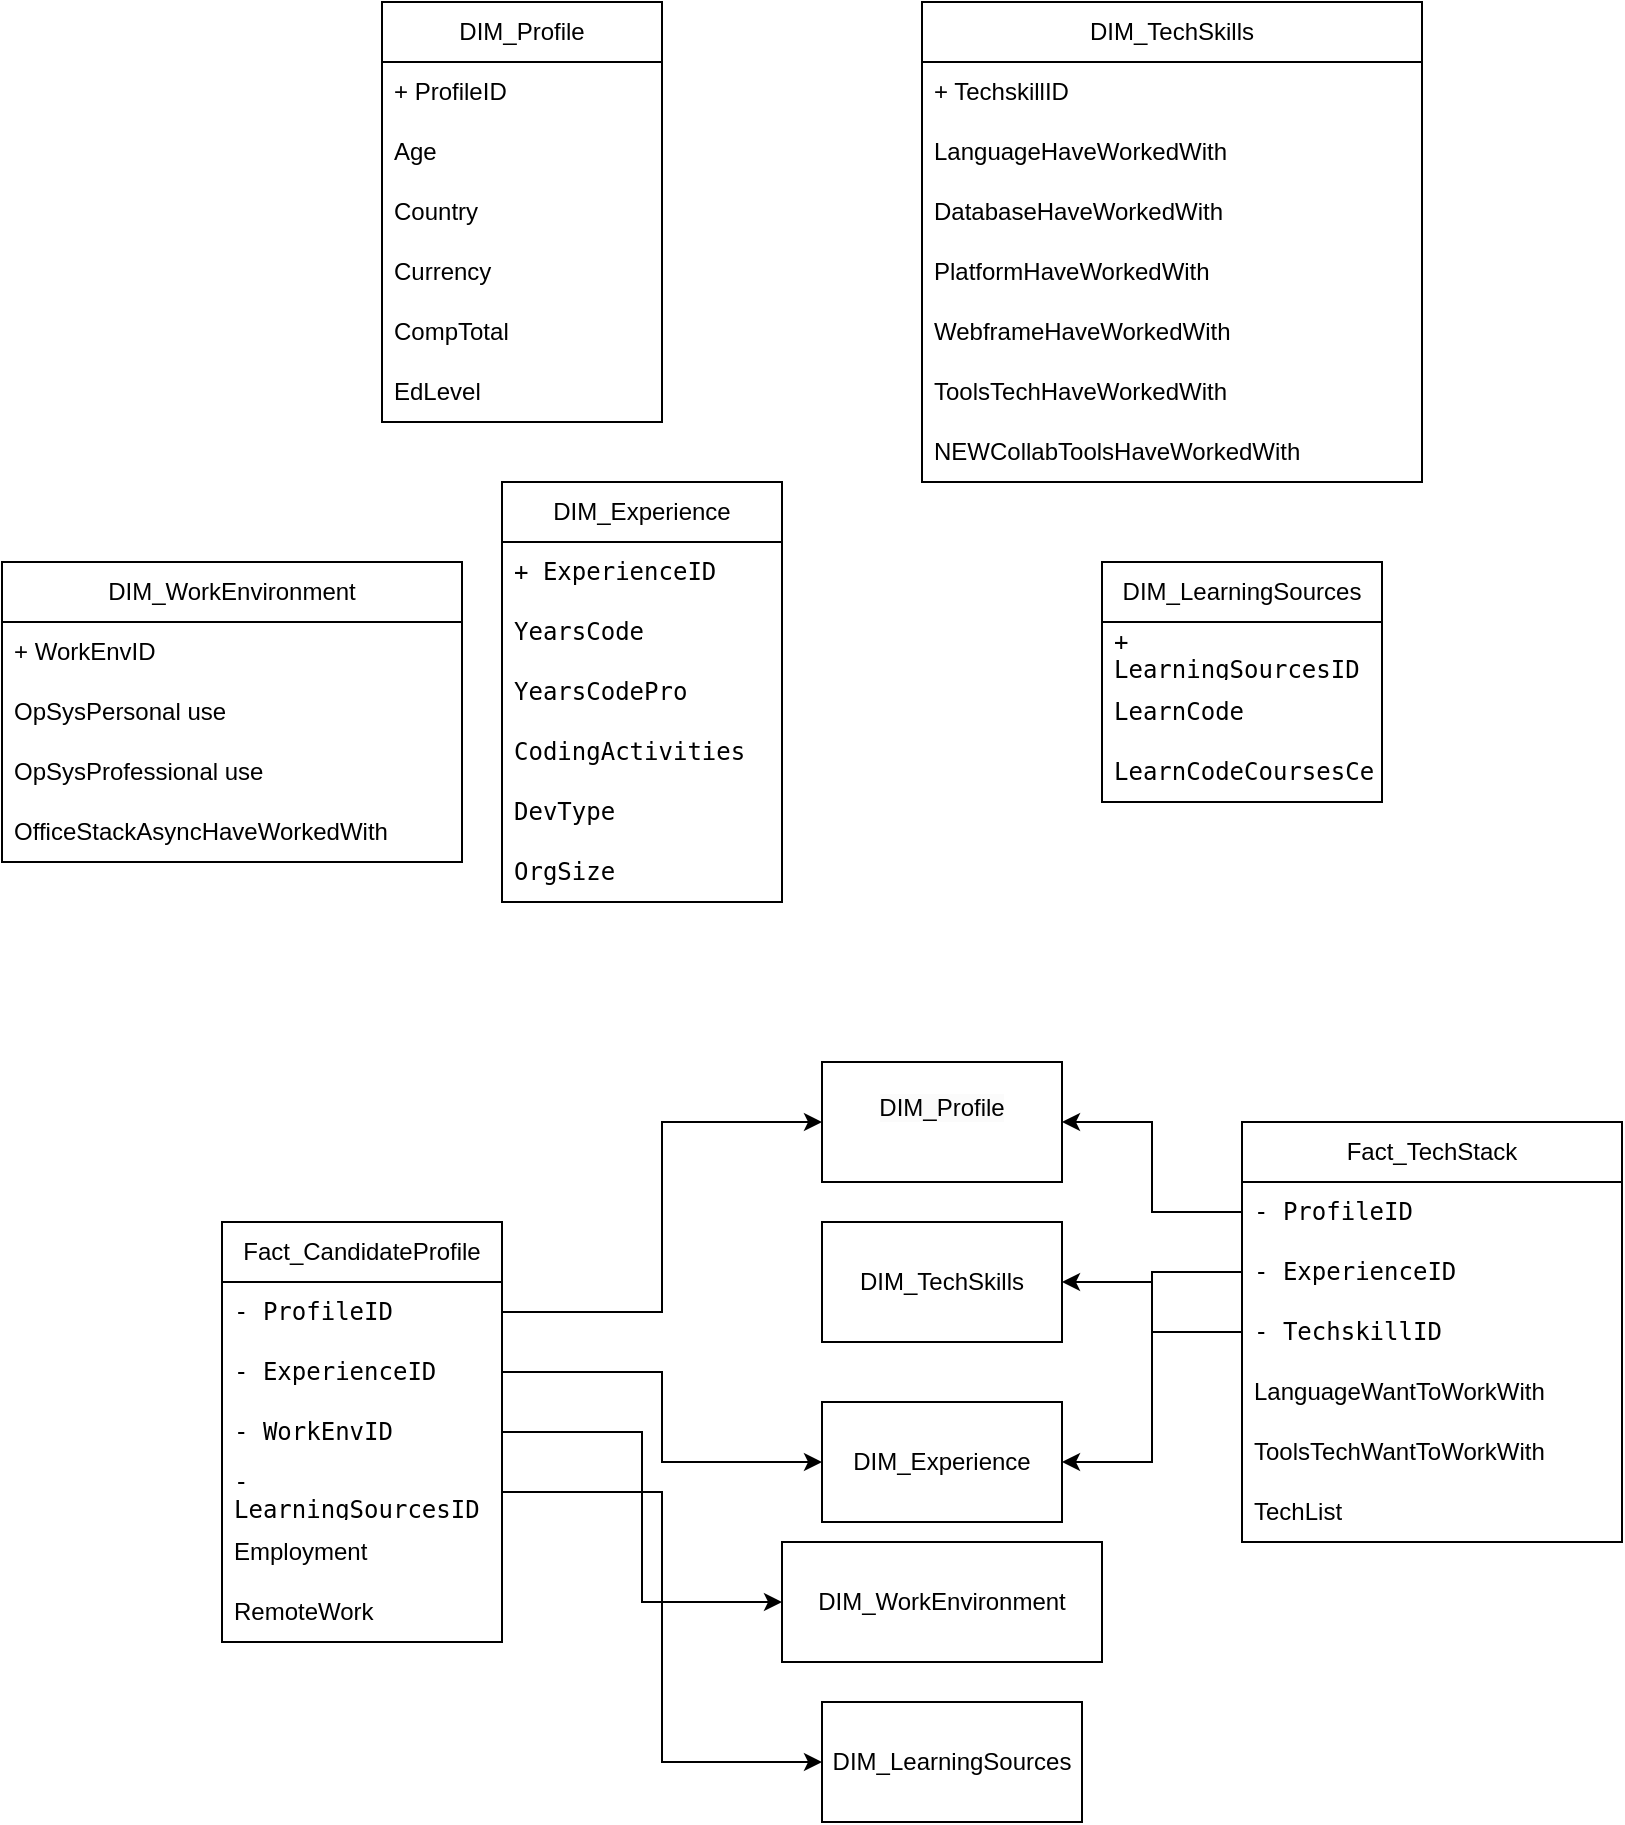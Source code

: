 <mxfile version="24.8.4">
  <diagram name="Trang-1" id="Zyf-sK_EhPLN33RANdn1">
    <mxGraphModel dx="880" dy="468" grid="1" gridSize="10" guides="1" tooltips="1" connect="1" arrows="1" fold="1" page="1" pageScale="1" pageWidth="827" pageHeight="1169" math="0" shadow="0">
      <root>
        <mxCell id="0" />
        <mxCell id="1" parent="0" />
        <mxCell id="54oT_g_ekvOSRhKsoH4Y-1" value="DIM_Profile" style="swimlane;fontStyle=0;childLayout=stackLayout;horizontal=1;startSize=30;horizontalStack=0;resizeParent=1;resizeParentMax=0;resizeLast=0;collapsible=1;marginBottom=0;whiteSpace=wrap;html=1;" parent="1" vertex="1">
          <mxGeometry x="240" y="40" width="140" height="210" as="geometry" />
        </mxCell>
        <mxCell id="54oT_g_ekvOSRhKsoH4Y-3" value="+ ProfileID" style="text;strokeColor=none;fillColor=none;align=left;verticalAlign=middle;spacingLeft=4;spacingRight=4;overflow=hidden;points=[[0,0.5],[1,0.5]];portConstraint=eastwest;rotatable=0;whiteSpace=wrap;html=1;" parent="54oT_g_ekvOSRhKsoH4Y-1" vertex="1">
          <mxGeometry y="30" width="140" height="30" as="geometry" />
        </mxCell>
        <mxCell id="54oT_g_ekvOSRhKsoH4Y-4" value="Age" style="text;strokeColor=none;fillColor=none;align=left;verticalAlign=middle;spacingLeft=4;spacingRight=4;overflow=hidden;points=[[0,0.5],[1,0.5]];portConstraint=eastwest;rotatable=0;whiteSpace=wrap;html=1;" parent="54oT_g_ekvOSRhKsoH4Y-1" vertex="1">
          <mxGeometry y="60" width="140" height="30" as="geometry" />
        </mxCell>
        <mxCell id="54oT_g_ekvOSRhKsoH4Y-26" value="Country" style="text;strokeColor=none;fillColor=none;align=left;verticalAlign=middle;spacingLeft=4;spacingRight=4;overflow=hidden;points=[[0,0.5],[1,0.5]];portConstraint=eastwest;rotatable=0;whiteSpace=wrap;html=1;" parent="54oT_g_ekvOSRhKsoH4Y-1" vertex="1">
          <mxGeometry y="90" width="140" height="30" as="geometry" />
        </mxCell>
        <mxCell id="54oT_g_ekvOSRhKsoH4Y-27" value="Currency" style="text;strokeColor=none;fillColor=none;align=left;verticalAlign=middle;spacingLeft=4;spacingRight=4;overflow=hidden;points=[[0,0.5],[1,0.5]];portConstraint=eastwest;rotatable=0;whiteSpace=wrap;html=1;" parent="54oT_g_ekvOSRhKsoH4Y-1" vertex="1">
          <mxGeometry y="120" width="140" height="30" as="geometry" />
        </mxCell>
        <mxCell id="54oT_g_ekvOSRhKsoH4Y-28" value="CompTotal" style="text;strokeColor=none;fillColor=none;align=left;verticalAlign=middle;spacingLeft=4;spacingRight=4;overflow=hidden;points=[[0,0.5],[1,0.5]];portConstraint=eastwest;rotatable=0;whiteSpace=wrap;html=1;" parent="54oT_g_ekvOSRhKsoH4Y-1" vertex="1">
          <mxGeometry y="150" width="140" height="30" as="geometry" />
        </mxCell>
        <mxCell id="54oT_g_ekvOSRhKsoH4Y-29" value="EdLevel" style="text;strokeColor=none;fillColor=none;align=left;verticalAlign=middle;spacingLeft=4;spacingRight=4;overflow=hidden;points=[[0,0.5],[1,0.5]];portConstraint=eastwest;rotatable=0;whiteSpace=wrap;html=1;" parent="54oT_g_ekvOSRhKsoH4Y-1" vertex="1">
          <mxGeometry y="180" width="140" height="30" as="geometry" />
        </mxCell>
        <mxCell id="54oT_g_ekvOSRhKsoH4Y-5" value="DIM_TechSkills" style="swimlane;fontStyle=0;childLayout=stackLayout;horizontal=1;startSize=30;horizontalStack=0;resizeParent=1;resizeParentMax=0;resizeLast=0;collapsible=1;marginBottom=0;whiteSpace=wrap;html=1;" parent="1" vertex="1">
          <mxGeometry x="510" y="40" width="250" height="240" as="geometry" />
        </mxCell>
        <mxCell id="54oT_g_ekvOSRhKsoH4Y-6" value="+ TechskillID" style="text;strokeColor=none;fillColor=none;align=left;verticalAlign=middle;spacingLeft=4;spacingRight=4;overflow=hidden;points=[[0,0.5],[1,0.5]];portConstraint=eastwest;rotatable=0;whiteSpace=wrap;html=1;" parent="54oT_g_ekvOSRhKsoH4Y-5" vertex="1">
          <mxGeometry y="30" width="250" height="30" as="geometry" />
        </mxCell>
        <mxCell id="54oT_g_ekvOSRhKsoH4Y-7" value="LanguageHaveWorkedWith" style="text;strokeColor=none;fillColor=none;align=left;verticalAlign=middle;spacingLeft=4;spacingRight=4;overflow=hidden;points=[[0,0.5],[1,0.5]];portConstraint=eastwest;rotatable=0;whiteSpace=wrap;html=1;" parent="54oT_g_ekvOSRhKsoH4Y-5" vertex="1">
          <mxGeometry y="60" width="250" height="30" as="geometry" />
        </mxCell>
        <mxCell id="54oT_g_ekvOSRhKsoH4Y-32" value="DatabaseHaveWorkedWith" style="text;strokeColor=none;fillColor=none;align=left;verticalAlign=middle;spacingLeft=4;spacingRight=4;overflow=hidden;points=[[0,0.5],[1,0.5]];portConstraint=eastwest;rotatable=0;whiteSpace=wrap;html=1;" parent="54oT_g_ekvOSRhKsoH4Y-5" vertex="1">
          <mxGeometry y="90" width="250" height="30" as="geometry" />
        </mxCell>
        <mxCell id="54oT_g_ekvOSRhKsoH4Y-33" value="PlatformHaveWorkedWith" style="text;strokeColor=none;fillColor=none;align=left;verticalAlign=middle;spacingLeft=4;spacingRight=4;overflow=hidden;points=[[0,0.5],[1,0.5]];portConstraint=eastwest;rotatable=0;whiteSpace=wrap;html=1;" parent="54oT_g_ekvOSRhKsoH4Y-5" vertex="1">
          <mxGeometry y="120" width="250" height="30" as="geometry" />
        </mxCell>
        <mxCell id="54oT_g_ekvOSRhKsoH4Y-34" value="WebframeHaveWorkedWith" style="text;strokeColor=none;fillColor=none;align=left;verticalAlign=middle;spacingLeft=4;spacingRight=4;overflow=hidden;points=[[0,0.5],[1,0.5]];portConstraint=eastwest;rotatable=0;whiteSpace=wrap;html=1;" parent="54oT_g_ekvOSRhKsoH4Y-5" vertex="1">
          <mxGeometry y="150" width="250" height="30" as="geometry" />
        </mxCell>
        <mxCell id="54oT_g_ekvOSRhKsoH4Y-35" value="ToolsTechHaveWorkedWith" style="text;strokeColor=none;fillColor=none;align=left;verticalAlign=middle;spacingLeft=4;spacingRight=4;overflow=hidden;points=[[0,0.5],[1,0.5]];portConstraint=eastwest;rotatable=0;whiteSpace=wrap;html=1;" parent="54oT_g_ekvOSRhKsoH4Y-5" vertex="1">
          <mxGeometry y="180" width="250" height="30" as="geometry" />
        </mxCell>
        <mxCell id="54oT_g_ekvOSRhKsoH4Y-36" value="NEWCollabToolsHaveWorkedWith" style="text;strokeColor=none;fillColor=none;align=left;verticalAlign=middle;spacingLeft=4;spacingRight=4;overflow=hidden;points=[[0,0.5],[1,0.5]];portConstraint=eastwest;rotatable=0;whiteSpace=wrap;html=1;" parent="54oT_g_ekvOSRhKsoH4Y-5" vertex="1">
          <mxGeometry y="210" width="250" height="30" as="geometry" />
        </mxCell>
        <mxCell id="54oT_g_ekvOSRhKsoH4Y-9" value="DIM_Experience" style="swimlane;fontStyle=0;childLayout=stackLayout;horizontal=1;startSize=30;horizontalStack=0;resizeParent=1;resizeParentMax=0;resizeLast=0;collapsible=1;marginBottom=0;whiteSpace=wrap;html=1;" parent="1" vertex="1">
          <mxGeometry x="300" y="280" width="140" height="210" as="geometry" />
        </mxCell>
        <mxCell id="54oT_g_ekvOSRhKsoH4Y-10" value="&lt;font face=&quot;monospace&quot;&gt;+ ExperienceID&lt;/font&gt;" style="text;strokeColor=none;fillColor=none;align=left;verticalAlign=middle;spacingLeft=4;spacingRight=4;overflow=hidden;points=[[0,0.5],[1,0.5]];portConstraint=eastwest;rotatable=0;whiteSpace=wrap;html=1;" parent="54oT_g_ekvOSRhKsoH4Y-9" vertex="1">
          <mxGeometry y="30" width="140" height="30" as="geometry" />
        </mxCell>
        <mxCell id="54oT_g_ekvOSRhKsoH4Y-40" value="&lt;code&gt;YearsCode&lt;/code&gt;" style="text;strokeColor=none;fillColor=none;align=left;verticalAlign=middle;spacingLeft=4;spacingRight=4;overflow=hidden;points=[[0,0.5],[1,0.5]];portConstraint=eastwest;rotatable=0;whiteSpace=wrap;html=1;" parent="54oT_g_ekvOSRhKsoH4Y-9" vertex="1">
          <mxGeometry y="60" width="140" height="30" as="geometry" />
        </mxCell>
        <mxCell id="54oT_g_ekvOSRhKsoH4Y-11" value="&lt;code&gt;YearsCodePro&lt;/code&gt;" style="text;strokeColor=none;fillColor=none;align=left;verticalAlign=middle;spacingLeft=4;spacingRight=4;overflow=hidden;points=[[0,0.5],[1,0.5]];portConstraint=eastwest;rotatable=0;whiteSpace=wrap;html=1;" parent="54oT_g_ekvOSRhKsoH4Y-9" vertex="1">
          <mxGeometry y="90" width="140" height="30" as="geometry" />
        </mxCell>
        <mxCell id="54oT_g_ekvOSRhKsoH4Y-12" value="&lt;code&gt;CodingActivities&lt;/code&gt;" style="text;strokeColor=none;fillColor=none;align=left;verticalAlign=middle;spacingLeft=4;spacingRight=4;overflow=hidden;points=[[0,0.5],[1,0.5]];portConstraint=eastwest;rotatable=0;whiteSpace=wrap;html=1;" parent="54oT_g_ekvOSRhKsoH4Y-9" vertex="1">
          <mxGeometry y="120" width="140" height="30" as="geometry" />
        </mxCell>
        <mxCell id="54oT_g_ekvOSRhKsoH4Y-38" value="&lt;code&gt;DevType&lt;/code&gt;" style="text;strokeColor=none;fillColor=none;align=left;verticalAlign=middle;spacingLeft=4;spacingRight=4;overflow=hidden;points=[[0,0.5],[1,0.5]];portConstraint=eastwest;rotatable=0;whiteSpace=wrap;html=1;" parent="54oT_g_ekvOSRhKsoH4Y-9" vertex="1">
          <mxGeometry y="150" width="140" height="30" as="geometry" />
        </mxCell>
        <mxCell id="54oT_g_ekvOSRhKsoH4Y-39" value="&lt;code&gt;OrgSize&lt;/code&gt;" style="text;strokeColor=none;fillColor=none;align=left;verticalAlign=middle;spacingLeft=4;spacingRight=4;overflow=hidden;points=[[0,0.5],[1,0.5]];portConstraint=eastwest;rotatable=0;whiteSpace=wrap;html=1;" parent="54oT_g_ekvOSRhKsoH4Y-9" vertex="1">
          <mxGeometry y="180" width="140" height="30" as="geometry" />
        </mxCell>
        <mxCell id="54oT_g_ekvOSRhKsoH4Y-13" value="DIM_LearningSources" style="swimlane;fontStyle=0;childLayout=stackLayout;horizontal=1;startSize=30;horizontalStack=0;resizeParent=1;resizeParentMax=0;resizeLast=0;collapsible=1;marginBottom=0;whiteSpace=wrap;html=1;" parent="1" vertex="1">
          <mxGeometry x="600" y="320" width="140" height="120" as="geometry" />
        </mxCell>
        <mxCell id="54oT_g_ekvOSRhKsoH4Y-14" value="&lt;code&gt;+ LearningSourcesID&lt;/code&gt;" style="text;strokeColor=none;fillColor=none;align=left;verticalAlign=middle;spacingLeft=4;spacingRight=4;overflow=hidden;points=[[0,0.5],[1,0.5]];portConstraint=eastwest;rotatable=0;whiteSpace=wrap;html=1;" parent="54oT_g_ekvOSRhKsoH4Y-13" vertex="1">
          <mxGeometry y="30" width="140" height="30" as="geometry" />
        </mxCell>
        <mxCell id="54oT_g_ekvOSRhKsoH4Y-41" value="&lt;code&gt;LearnCode&lt;/code&gt;" style="text;strokeColor=none;fillColor=none;align=left;verticalAlign=middle;spacingLeft=4;spacingRight=4;overflow=hidden;points=[[0,0.5],[1,0.5]];portConstraint=eastwest;rotatable=0;whiteSpace=wrap;html=1;" parent="54oT_g_ekvOSRhKsoH4Y-13" vertex="1">
          <mxGeometry y="60" width="140" height="30" as="geometry" />
        </mxCell>
        <mxCell id="54oT_g_ekvOSRhKsoH4Y-16" value="&lt;code&gt;LearnCodeCoursesCert&lt;/code&gt;" style="text;strokeColor=none;fillColor=none;align=left;verticalAlign=middle;spacingLeft=4;spacingRight=4;overflow=hidden;points=[[0,0.5],[1,0.5]];portConstraint=eastwest;rotatable=0;whiteSpace=wrap;html=1;" parent="54oT_g_ekvOSRhKsoH4Y-13" vertex="1">
          <mxGeometry y="90" width="140" height="30" as="geometry" />
        </mxCell>
        <mxCell id="54oT_g_ekvOSRhKsoH4Y-17" value="DIM_WorkEnvironment" style="swimlane;fontStyle=0;childLayout=stackLayout;horizontal=1;startSize=30;horizontalStack=0;resizeParent=1;resizeParentMax=0;resizeLast=0;collapsible=1;marginBottom=0;whiteSpace=wrap;html=1;" parent="1" vertex="1">
          <mxGeometry x="50" y="320" width="230" height="150" as="geometry" />
        </mxCell>
        <mxCell id="54oT_g_ekvOSRhKsoH4Y-18" value="+ WorkEnvID" style="text;strokeColor=none;fillColor=none;align=left;verticalAlign=middle;spacingLeft=4;spacingRight=4;overflow=hidden;points=[[0,0.5],[1,0.5]];portConstraint=eastwest;rotatable=0;whiteSpace=wrap;html=1;" parent="54oT_g_ekvOSRhKsoH4Y-17" vertex="1">
          <mxGeometry y="30" width="230" height="30" as="geometry" />
        </mxCell>
        <mxCell id="54oT_g_ekvOSRhKsoH4Y-19" value="OpSysPersonal use" style="text;strokeColor=none;fillColor=none;align=left;verticalAlign=middle;spacingLeft=4;spacingRight=4;overflow=hidden;points=[[0,0.5],[1,0.5]];portConstraint=eastwest;rotatable=0;whiteSpace=wrap;html=1;" parent="54oT_g_ekvOSRhKsoH4Y-17" vertex="1">
          <mxGeometry y="60" width="230" height="30" as="geometry" />
        </mxCell>
        <mxCell id="54oT_g_ekvOSRhKsoH4Y-43" value="OpSysProfessional use" style="text;strokeColor=none;fillColor=none;align=left;verticalAlign=middle;spacingLeft=4;spacingRight=4;overflow=hidden;points=[[0,0.5],[1,0.5]];portConstraint=eastwest;rotatable=0;whiteSpace=wrap;html=1;" parent="54oT_g_ekvOSRhKsoH4Y-17" vertex="1">
          <mxGeometry y="90" width="230" height="30" as="geometry" />
        </mxCell>
        <mxCell id="54oT_g_ekvOSRhKsoH4Y-44" value="OfficeStackAsyncHaveWorkedWith" style="text;strokeColor=none;fillColor=none;align=left;verticalAlign=middle;spacingLeft=4;spacingRight=4;overflow=hidden;points=[[0,0.5],[1,0.5]];portConstraint=eastwest;rotatable=0;whiteSpace=wrap;html=1;" parent="54oT_g_ekvOSRhKsoH4Y-17" vertex="1">
          <mxGeometry y="120" width="230" height="30" as="geometry" />
        </mxCell>
        <mxCell id="54oT_g_ekvOSRhKsoH4Y-60" value="Fact_CandidateProfile" style="swimlane;fontStyle=0;childLayout=stackLayout;horizontal=1;startSize=30;horizontalStack=0;resizeParent=1;resizeParentMax=0;resizeLast=0;collapsible=1;marginBottom=0;whiteSpace=wrap;html=1;" parent="1" vertex="1">
          <mxGeometry x="160" y="650" width="140" height="210" as="geometry" />
        </mxCell>
        <mxCell id="54oT_g_ekvOSRhKsoH4Y-62" value="&lt;code&gt;- ProfileID&lt;/code&gt;" style="text;strokeColor=none;fillColor=none;align=left;verticalAlign=middle;spacingLeft=4;spacingRight=4;overflow=hidden;points=[[0,0.5],[1,0.5]];portConstraint=eastwest;rotatable=0;whiteSpace=wrap;html=1;" parent="54oT_g_ekvOSRhKsoH4Y-60" vertex="1">
          <mxGeometry y="30" width="140" height="30" as="geometry" />
        </mxCell>
        <mxCell id="54oT_g_ekvOSRhKsoH4Y-63" value="&lt;code&gt;- ExperienceID&lt;/code&gt;" style="text;strokeColor=none;fillColor=none;align=left;verticalAlign=middle;spacingLeft=4;spacingRight=4;overflow=hidden;points=[[0,0.5],[1,0.5]];portConstraint=eastwest;rotatable=0;whiteSpace=wrap;html=1;" parent="54oT_g_ekvOSRhKsoH4Y-60" vertex="1">
          <mxGeometry y="60" width="140" height="30" as="geometry" />
        </mxCell>
        <mxCell id="54oT_g_ekvOSRhKsoH4Y-64" value="&lt;code&gt;-&amp;nbsp;WorkEnvID&lt;/code&gt;" style="text;strokeColor=none;fillColor=none;align=left;verticalAlign=middle;spacingLeft=4;spacingRight=4;overflow=hidden;points=[[0,0.5],[1,0.5]];portConstraint=eastwest;rotatable=0;whiteSpace=wrap;html=1;" parent="54oT_g_ekvOSRhKsoH4Y-60" vertex="1">
          <mxGeometry y="90" width="140" height="30" as="geometry" />
        </mxCell>
        <mxCell id="54oT_g_ekvOSRhKsoH4Y-66" value="&lt;span style=&quot;font-family: monospace;&quot;&gt;- LearningSourcesID&lt;/span&gt;" style="text;strokeColor=none;fillColor=none;align=left;verticalAlign=middle;spacingLeft=4;spacingRight=4;overflow=hidden;points=[[0,0.5],[1,0.5]];portConstraint=eastwest;rotatable=0;whiteSpace=wrap;html=1;" parent="54oT_g_ekvOSRhKsoH4Y-60" vertex="1">
          <mxGeometry y="120" width="140" height="30" as="geometry" />
        </mxCell>
        <mxCell id="54oT_g_ekvOSRhKsoH4Y-67" value="Employment" style="text;strokeColor=none;fillColor=none;align=left;verticalAlign=middle;spacingLeft=4;spacingRight=4;overflow=hidden;points=[[0,0.5],[1,0.5]];portConstraint=eastwest;rotatable=0;whiteSpace=wrap;html=1;" parent="54oT_g_ekvOSRhKsoH4Y-60" vertex="1">
          <mxGeometry y="150" width="140" height="30" as="geometry" />
        </mxCell>
        <mxCell id="54oT_g_ekvOSRhKsoH4Y-68" value="RemoteWork" style="text;strokeColor=none;fillColor=none;align=left;verticalAlign=middle;spacingLeft=4;spacingRight=4;overflow=hidden;points=[[0,0.5],[1,0.5]];portConstraint=eastwest;rotatable=0;whiteSpace=wrap;html=1;" parent="54oT_g_ekvOSRhKsoH4Y-60" vertex="1">
          <mxGeometry y="180" width="140" height="30" as="geometry" />
        </mxCell>
        <mxCell id="54oT_g_ekvOSRhKsoH4Y-69" value="Fact_TechStack" style="swimlane;fontStyle=0;childLayout=stackLayout;horizontal=1;startSize=30;horizontalStack=0;resizeParent=1;resizeParentMax=0;resizeLast=0;collapsible=1;marginBottom=0;whiteSpace=wrap;html=1;" parent="1" vertex="1">
          <mxGeometry x="670" y="600" width="190" height="210" as="geometry" />
        </mxCell>
        <mxCell id="54oT_g_ekvOSRhKsoH4Y-70" value="&lt;code&gt;- ProfileID&lt;/code&gt;" style="text;strokeColor=none;fillColor=none;align=left;verticalAlign=middle;spacingLeft=4;spacingRight=4;overflow=hidden;points=[[0,0.5],[1,0.5]];portConstraint=eastwest;rotatable=0;whiteSpace=wrap;html=1;" parent="54oT_g_ekvOSRhKsoH4Y-69" vertex="1">
          <mxGeometry y="30" width="190" height="30" as="geometry" />
        </mxCell>
        <mxCell id="54oT_g_ekvOSRhKsoH4Y-71" value="&lt;code&gt;- ExperienceID&lt;/code&gt;" style="text;strokeColor=none;fillColor=none;align=left;verticalAlign=middle;spacingLeft=4;spacingRight=4;overflow=hidden;points=[[0,0.5],[1,0.5]];portConstraint=eastwest;rotatable=0;whiteSpace=wrap;html=1;" parent="54oT_g_ekvOSRhKsoH4Y-69" vertex="1">
          <mxGeometry y="60" width="190" height="30" as="geometry" />
        </mxCell>
        <mxCell id="54oT_g_ekvOSRhKsoH4Y-72" value="&lt;code&gt;- TechskillID&lt;/code&gt;" style="text;strokeColor=none;fillColor=none;align=left;verticalAlign=middle;spacingLeft=4;spacingRight=4;overflow=hidden;points=[[0,0.5],[1,0.5]];portConstraint=eastwest;rotatable=0;whiteSpace=wrap;html=1;" parent="54oT_g_ekvOSRhKsoH4Y-69" vertex="1">
          <mxGeometry y="90" width="190" height="30" as="geometry" />
        </mxCell>
        <mxCell id="54oT_g_ekvOSRhKsoH4Y-74" value="LanguageWantToWorkWith" style="text;strokeColor=none;fillColor=none;align=left;verticalAlign=middle;spacingLeft=4;spacingRight=4;overflow=hidden;points=[[0,0.5],[1,0.5]];portConstraint=eastwest;rotatable=0;whiteSpace=wrap;html=1;" parent="54oT_g_ekvOSRhKsoH4Y-69" vertex="1">
          <mxGeometry y="120" width="190" height="30" as="geometry" />
        </mxCell>
        <mxCell id="54oT_g_ekvOSRhKsoH4Y-76" value="ToolsTechWantToWorkWith" style="text;strokeColor=none;fillColor=none;align=left;verticalAlign=middle;spacingLeft=4;spacingRight=4;overflow=hidden;points=[[0,0.5],[1,0.5]];portConstraint=eastwest;rotatable=0;whiteSpace=wrap;html=1;" parent="54oT_g_ekvOSRhKsoH4Y-69" vertex="1">
          <mxGeometry y="150" width="190" height="30" as="geometry" />
        </mxCell>
        <mxCell id="54oT_g_ekvOSRhKsoH4Y-75" value="TechList" style="text;strokeColor=none;fillColor=none;align=left;verticalAlign=middle;spacingLeft=4;spacingRight=4;overflow=hidden;points=[[0,0.5],[1,0.5]];portConstraint=eastwest;rotatable=0;whiteSpace=wrap;html=1;" parent="54oT_g_ekvOSRhKsoH4Y-69" vertex="1">
          <mxGeometry y="180" width="190" height="30" as="geometry" />
        </mxCell>
        <mxCell id="54oT_g_ekvOSRhKsoH4Y-77" value="&#xa;&lt;span style=&quot;color: rgb(0, 0, 0); font-family: Helvetica; font-size: 12px; font-style: normal; font-variant-ligatures: normal; font-variant-caps: normal; font-weight: 400; letter-spacing: normal; orphans: 2; text-align: center; text-indent: 0px; text-transform: none; widows: 2; word-spacing: 0px; -webkit-text-stroke-width: 0px; white-space: normal; background-color: rgb(251, 251, 251); text-decoration-thickness: initial; text-decoration-style: initial; text-decoration-color: initial; display: inline !important; float: none;&quot;&gt;DIM_Profile&lt;/span&gt;&#xa;&#xa;" style="rounded=0;whiteSpace=wrap;html=1;" parent="1" vertex="1">
          <mxGeometry x="460" y="570" width="120" height="60" as="geometry" />
        </mxCell>
        <mxCell id="54oT_g_ekvOSRhKsoH4Y-78" value="DIM_LearningSources" style="rounded=0;whiteSpace=wrap;html=1;" parent="1" vertex="1">
          <mxGeometry x="460" y="890" width="130" height="60" as="geometry" />
        </mxCell>
        <mxCell id="54oT_g_ekvOSRhKsoH4Y-79" value="DIM_TechSkills" style="rounded=0;whiteSpace=wrap;html=1;" parent="1" vertex="1">
          <mxGeometry x="460" y="650" width="120" height="60" as="geometry" />
        </mxCell>
        <mxCell id="54oT_g_ekvOSRhKsoH4Y-80" value="DIM_Experience" style="rounded=0;whiteSpace=wrap;html=1;" parent="1" vertex="1">
          <mxGeometry x="460" y="740" width="120" height="60" as="geometry" />
        </mxCell>
        <mxCell id="54oT_g_ekvOSRhKsoH4Y-81" value="DIM_WorkEnvironment" style="rounded=0;whiteSpace=wrap;html=1;" parent="1" vertex="1">
          <mxGeometry x="440" y="810" width="160" height="60" as="geometry" />
        </mxCell>
        <mxCell id="54oT_g_ekvOSRhKsoH4Y-82" style="edgeStyle=orthogonalEdgeStyle;rounded=0;orthogonalLoop=1;jettySize=auto;html=1;entryX=0;entryY=0.5;entryDx=0;entryDy=0;" parent="1" source="54oT_g_ekvOSRhKsoH4Y-62" target="54oT_g_ekvOSRhKsoH4Y-77" edge="1">
          <mxGeometry relative="1" as="geometry" />
        </mxCell>
        <mxCell id="54oT_g_ekvOSRhKsoH4Y-83" style="edgeStyle=orthogonalEdgeStyle;rounded=0;orthogonalLoop=1;jettySize=auto;html=1;entryX=0;entryY=0.5;entryDx=0;entryDy=0;" parent="1" source="54oT_g_ekvOSRhKsoH4Y-63" target="54oT_g_ekvOSRhKsoH4Y-80" edge="1">
          <mxGeometry relative="1" as="geometry" />
        </mxCell>
        <mxCell id="54oT_g_ekvOSRhKsoH4Y-84" style="edgeStyle=orthogonalEdgeStyle;rounded=0;orthogonalLoop=1;jettySize=auto;html=1;entryX=0;entryY=0.5;entryDx=0;entryDy=0;" parent="1" source="54oT_g_ekvOSRhKsoH4Y-64" target="54oT_g_ekvOSRhKsoH4Y-81" edge="1">
          <mxGeometry relative="1" as="geometry" />
        </mxCell>
        <mxCell id="54oT_g_ekvOSRhKsoH4Y-86" style="edgeStyle=orthogonalEdgeStyle;rounded=0;orthogonalLoop=1;jettySize=auto;html=1;entryX=0;entryY=0.5;entryDx=0;entryDy=0;" parent="1" source="54oT_g_ekvOSRhKsoH4Y-66" target="54oT_g_ekvOSRhKsoH4Y-78" edge="1">
          <mxGeometry relative="1" as="geometry" />
        </mxCell>
        <mxCell id="54oT_g_ekvOSRhKsoH4Y-87" style="edgeStyle=orthogonalEdgeStyle;rounded=0;orthogonalLoop=1;jettySize=auto;html=1;entryX=1;entryY=0.5;entryDx=0;entryDy=0;" parent="1" source="54oT_g_ekvOSRhKsoH4Y-70" target="54oT_g_ekvOSRhKsoH4Y-77" edge="1">
          <mxGeometry relative="1" as="geometry" />
        </mxCell>
        <mxCell id="54oT_g_ekvOSRhKsoH4Y-88" style="edgeStyle=orthogonalEdgeStyle;rounded=0;orthogonalLoop=1;jettySize=auto;html=1;entryX=1;entryY=0.5;entryDx=0;entryDy=0;" parent="1" source="54oT_g_ekvOSRhKsoH4Y-71" target="54oT_g_ekvOSRhKsoH4Y-80" edge="1">
          <mxGeometry relative="1" as="geometry" />
        </mxCell>
        <mxCell id="54oT_g_ekvOSRhKsoH4Y-89" style="edgeStyle=orthogonalEdgeStyle;rounded=0;orthogonalLoop=1;jettySize=auto;html=1;entryX=1;entryY=0.5;entryDx=0;entryDy=0;" parent="1" source="54oT_g_ekvOSRhKsoH4Y-72" target="54oT_g_ekvOSRhKsoH4Y-79" edge="1">
          <mxGeometry relative="1" as="geometry" />
        </mxCell>
      </root>
    </mxGraphModel>
  </diagram>
</mxfile>
